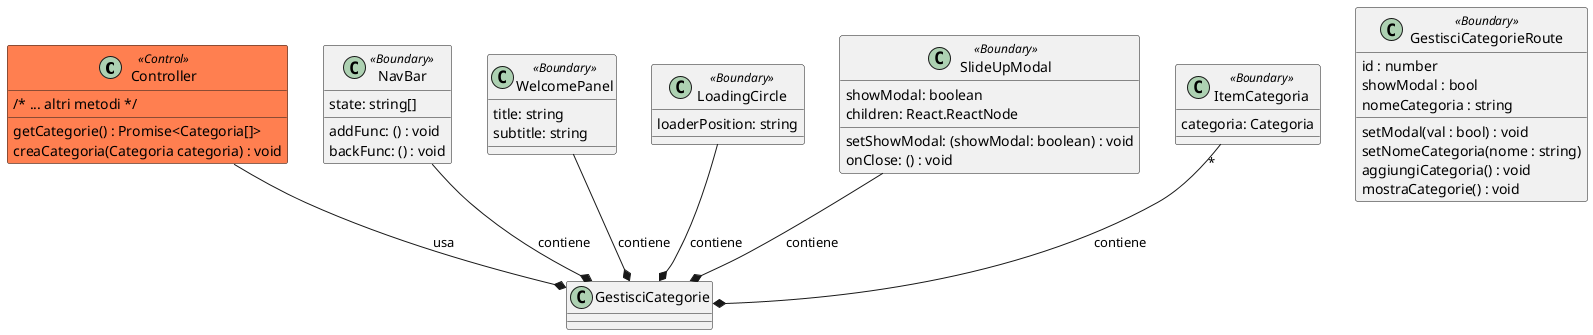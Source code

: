 @startuml


class Controller <<Control>> #coral{
/* ... altri metodi */
getCategorie() : Promise<Categoria[]>
creaCategoria(Categoria categoria) : void 
}

class GestisciCategorieRoute<<Boundary>> {
 id : number
 showModal : bool
setModal(val : bool) : void
nomeCategoria : string 
setNomeCategoria(nome : string)
aggiungiCategoria() : void
mostraCategorie() : void

}


class NavBar <<Boundary>> {

	addFunc: () : void
	backFunc: () : void
	state: string[]
}



class WelcomePanel <<Boundary>> {

    title: string
    subtitle: string

}

class LoadingCircle <<Boundary>> {

	loaderPosition: string

}

class SlideUpModal <<Boundary>> {

	showModal: boolean
	setShowModal: (showModal: boolean) : void
	children: React.ReactNode
	onClose: () : void

}

class ItemCategoria <<Boundary>> {

    categoria: Categoria

}
ItemCategoria "*"--* GestisciCategorie: contiene
SlideUpModal --* GestisciCategorie: contiene
WelcomePanel--* GestisciCategorie: contiene
NavBar --* GestisciCategorie: contiene
LoadingCircle --* GestisciCategorie: contiene
Controller --* GestisciCategorie: usa
@enduml